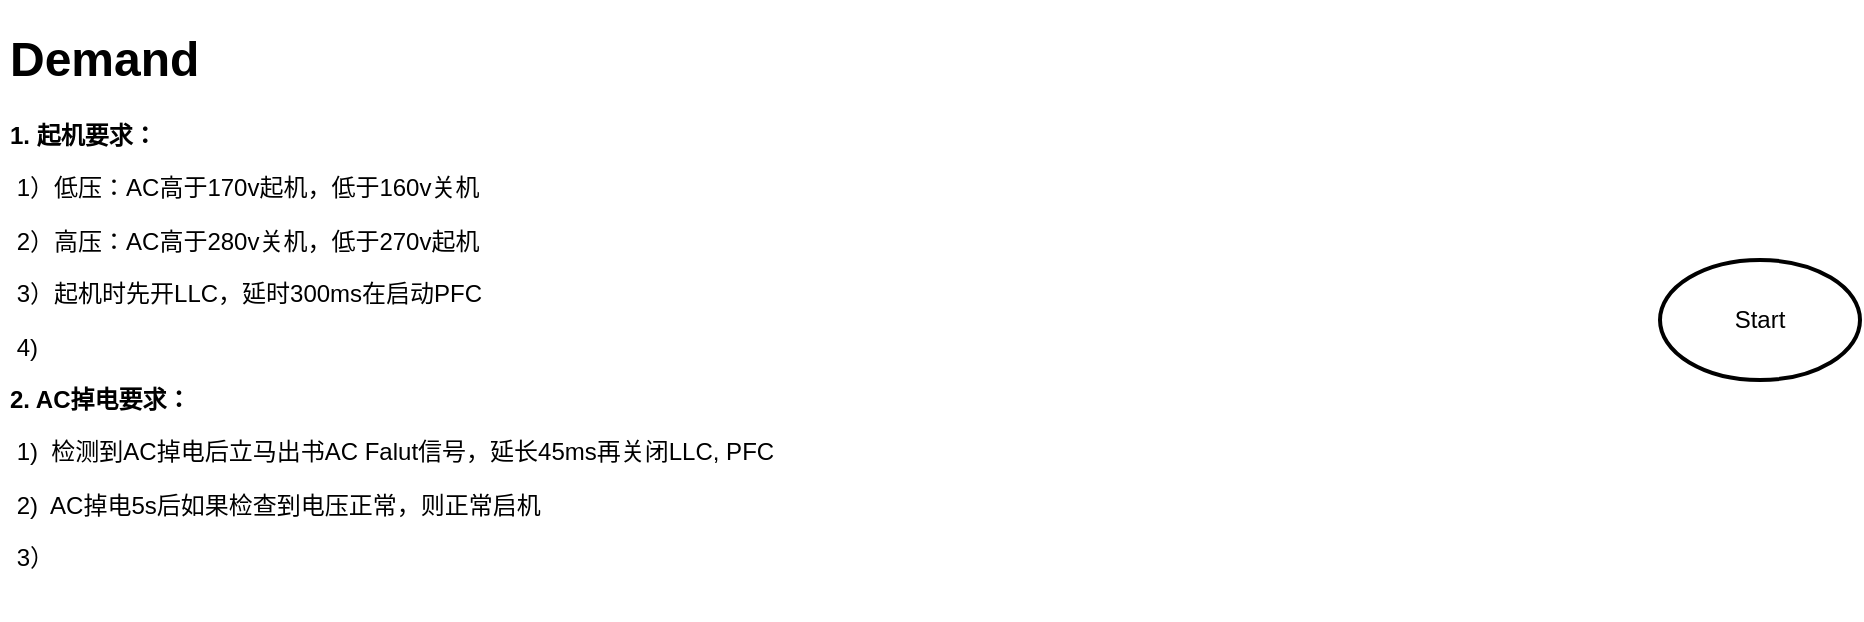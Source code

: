 <mxfile version="14.9.4" type="github">
  <diagram id="FkdGeQBSonSTlXjmpzyH" name="第 1 页">
    <mxGraphModel dx="2473" dy="1308" grid="1" gridSize="10" guides="1" tooltips="1" connect="1" arrows="1" fold="1" page="0" pageScale="1" pageWidth="827" pageHeight="1169" math="0" shadow="0">
      <root>
        <mxCell id="0" />
        <mxCell id="1" parent="0" />
        <mxCell id="m8ClAyKZfbKNbTJmOmOb-1" value="Start" style="strokeWidth=2;html=1;shape=mxgraph.flowchart.start_1;whiteSpace=wrap;" vertex="1" parent="1">
          <mxGeometry x="210" y="-60" width="100" height="60" as="geometry" />
        </mxCell>
        <mxCell id="m8ClAyKZfbKNbTJmOmOb-3" value="&lt;h1&gt;Demand&lt;/h1&gt;&lt;p&gt;&lt;b&gt;1.&amp;nbsp;起机要求：&lt;/b&gt;&lt;/p&gt;&lt;p&gt;&lt;span&gt;&lt;span style=&quot;white-space: pre&quot;&gt;	&lt;/span&gt;1）低压：AC高于170v起机，低于160v关机&lt;/span&gt;&lt;/p&gt;&lt;p&gt;&lt;span&gt;&lt;span style=&quot;white-space: pre&quot;&gt;	&lt;/span&gt;2）高压：AC高于280v关机，低于270v起机&lt;/span&gt;&lt;/p&gt;&lt;p&gt;&lt;span&gt;&lt;span style=&quot;white-space: pre&quot;&gt;	&lt;/span&gt;3）起机时先开LLC，延时300ms在启动PFC&lt;br&gt;&lt;/span&gt;&lt;/p&gt;&lt;p&gt;&lt;span&gt;&lt;span style=&quot;white-space: pre&quot;&gt;	&lt;/span&gt;4)&amp;nbsp;&amp;nbsp;&lt;br&gt;&lt;/span&gt;&lt;/p&gt;&lt;p&gt;&lt;span&gt;&lt;b&gt;2. AC掉电要求：&lt;/b&gt;&lt;/span&gt;&lt;/p&gt;&lt;p&gt;&lt;span&gt;&lt;span style=&quot;white-space: pre&quot;&gt;&lt;span style=&quot;white-space: pre&quot;&gt;	&lt;/span&gt;1)  检测到AC掉电后立马出书AC Falut信号，延长45ms再关闭LLC, PFC	&lt;/span&gt;&lt;br&gt;&lt;/span&gt;&lt;/p&gt;&lt;p&gt;&lt;span&gt;&lt;span style=&quot;white-space: pre&quot;&gt;	&lt;/span&gt;2)&amp;nbsp; AC掉电5s后如果检查到电压正常，则正常启机&lt;br&gt;&lt;/span&gt;&lt;/p&gt;&lt;p&gt;&lt;span&gt;&lt;span style=&quot;white-space: pre&quot;&gt;	&lt;/span&gt;3）&lt;br&gt;&lt;/span&gt;&lt;/p&gt;" style="text;html=1;strokeColor=none;fillColor=none;spacing=5;spacingTop=-20;whiteSpace=wrap;overflow=hidden;rounded=0;" vertex="1" parent="1">
          <mxGeometry x="-620" y="-180" width="500" height="300" as="geometry" />
        </mxCell>
      </root>
    </mxGraphModel>
  </diagram>
</mxfile>
